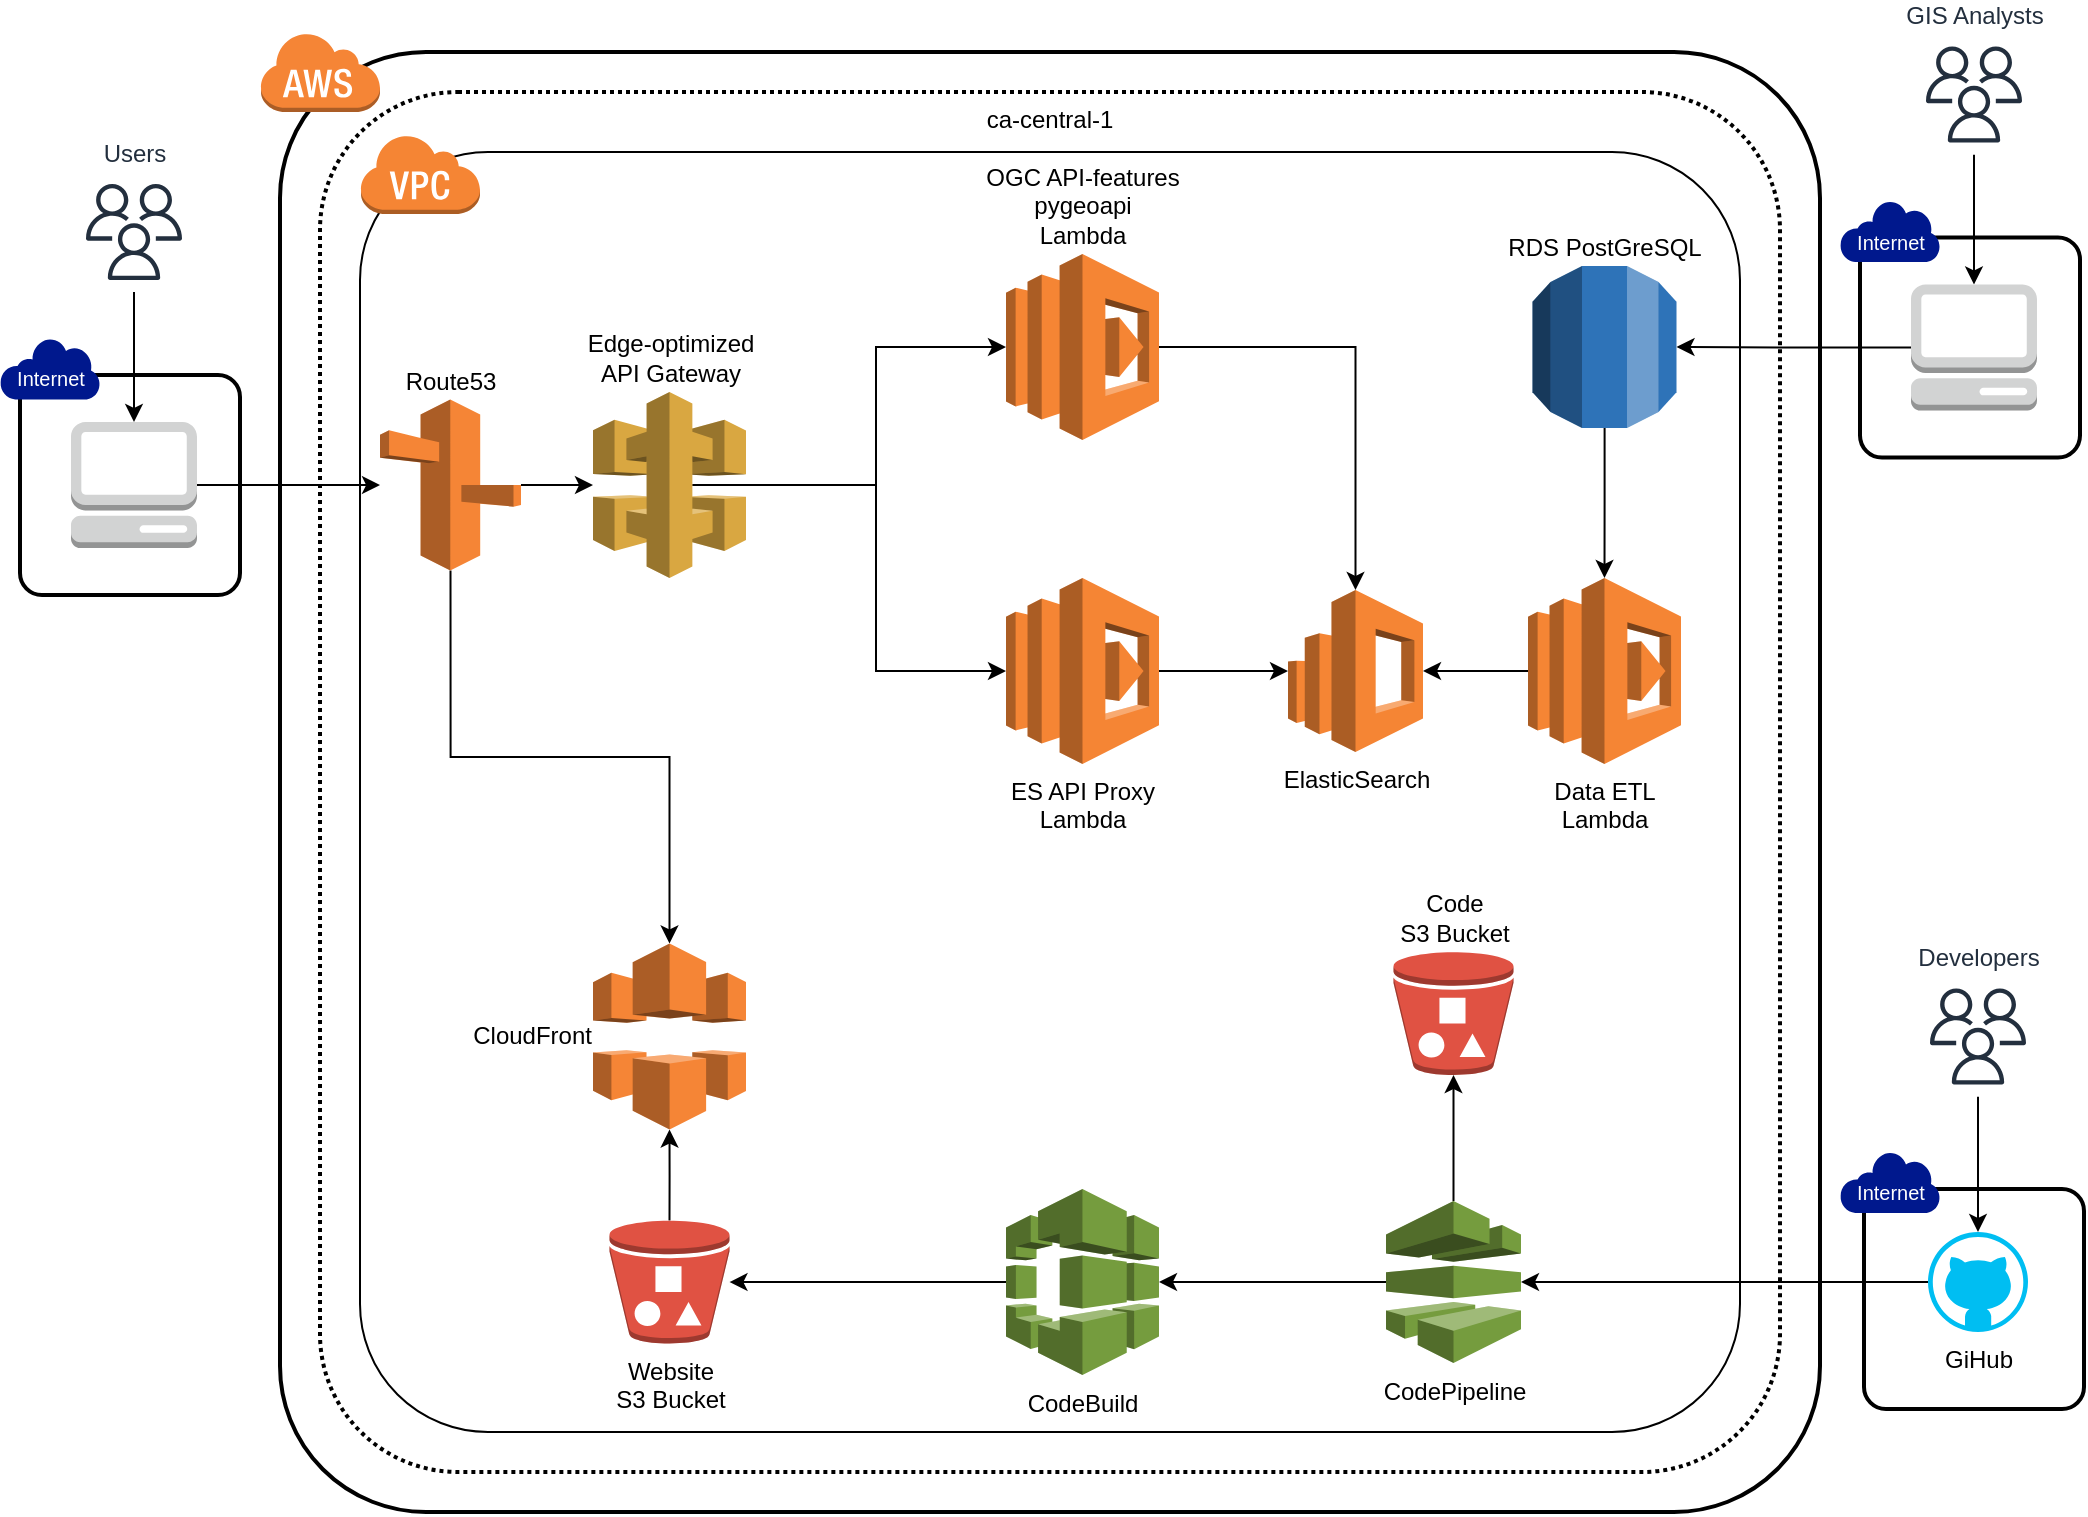 <mxfile version="13.5.7" type="device"><diagram id="Ht1M8jgEwFfnCIfOTk4-" name="Page-1"><mxGraphModel dx="1106" dy="1003" grid="1" gridSize="10" guides="1" tooltips="1" connect="1" arrows="1" fold="1" page="1" pageScale="1" pageWidth="1100" pageHeight="850" math="0" shadow="0"><root><mxCell id="0"/><mxCell id="1" parent="0"/><mxCell id="vgi9_dhA5AbBSkFphXG9-14" value="" style="rounded=1;arcSize=10;dashed=0;fillColor=none;gradientColor=none;strokeWidth=2;" vertex="1" parent="1"><mxGeometry x="962" y="648.5" width="110" height="110" as="geometry"/></mxCell><mxCell id="vgi9_dhA5AbBSkFphXG9-10" value="" style="rounded=1;arcSize=10;dashed=0;fillColor=none;gradientColor=none;strokeWidth=2;" vertex="1" parent="1"><mxGeometry x="960" y="172.75" width="110" height="110" as="geometry"/></mxCell><mxCell id="FZH1CaWembbzbwTOkasY-1" value="ca-central-1" style="rounded=1;arcSize=10;dashed=1;fillColor=none;gradientColor=none;dashPattern=1 1;strokeWidth=2;verticalAlign=top;" parent="1" vertex="1"><mxGeometry x="190" y="100" width="730" height="690" as="geometry"/></mxCell><mxCell id="FZH1CaWembbzbwTOkasY-2" value="" style="rounded=1;arcSize=10;dashed=0;fillColor=none;gradientColor=none;strokeWidth=2;" parent="1" vertex="1"><mxGeometry x="170" y="80" width="770" height="730" as="geometry"/></mxCell><mxCell id="vgi9_dhA5AbBSkFphXG9-6" value="" style="rounded=1;arcSize=10;dashed=0;fillColor=none;gradientColor=none;strokeWidth=1;" vertex="1" parent="1"><mxGeometry x="210" y="130" width="690" height="640" as="geometry"/></mxCell><mxCell id="nx9IIVfp6BOKspy8PAZz-23" style="edgeStyle=orthogonalEdgeStyle;rounded=0;orthogonalLoop=1;jettySize=auto;html=1;" parent="1" source="nx9IIVfp6BOKspy8PAZz-5" target="nx9IIVfp6BOKspy8PAZz-7" edge="1"><mxGeometry relative="1" as="geometry"/></mxCell><mxCell id="nx9IIVfp6BOKspy8PAZz-5" value="RDS PostGreSQL" style="outlineConnect=0;dashed=0;verticalLabelPosition=top;verticalAlign=bottom;align=center;html=1;shape=mxgraph.aws3.rds;fillColor=#2E73B8;gradientColor=none;labelPosition=center;" parent="1" vertex="1"><mxGeometry x="796.25" y="187" width="72" height="81" as="geometry"/></mxCell><mxCell id="nx9IIVfp6BOKspy8PAZz-20" style="edgeStyle=orthogonalEdgeStyle;rounded=0;orthogonalLoop=1;jettySize=auto;html=1;exitX=0;exitY=0.5;exitDx=0;exitDy=0;exitPerimeter=0;" parent="1" source="nx9IIVfp6BOKspy8PAZz-7" target="nx9IIVfp6BOKspy8PAZz-10" edge="1"><mxGeometry relative="1" as="geometry"/></mxCell><mxCell id="nx9IIVfp6BOKspy8PAZz-7" value="Data ETL&lt;br&gt;Lambda" style="outlineConnect=0;dashed=0;verticalLabelPosition=bottom;verticalAlign=top;align=center;html=1;shape=mxgraph.aws3.lambda;fillColor=#F58534;gradientColor=none;" parent="1" vertex="1"><mxGeometry x="794" y="343" width="76.5" height="93" as="geometry"/></mxCell><mxCell id="nx9IIVfp6BOKspy8PAZz-25" style="edgeStyle=orthogonalEdgeStyle;rounded=0;orthogonalLoop=1;jettySize=auto;html=1;exitX=1;exitY=0.5;exitDx=0;exitDy=0;exitPerimeter=0;" parent="1" source="nx9IIVfp6BOKspy8PAZz-8" target="nx9IIVfp6BOKspy8PAZz-10" edge="1"><mxGeometry relative="1" as="geometry"/></mxCell><mxCell id="nx9IIVfp6BOKspy8PAZz-8" value="ES API Proxy&lt;br&gt;Lambda&lt;br&gt;" style="outlineConnect=0;dashed=0;verticalLabelPosition=bottom;verticalAlign=top;align=center;html=1;shape=mxgraph.aws3.lambda;fillColor=#F58534;gradientColor=none;" parent="1" vertex="1"><mxGeometry x="533" y="343" width="76.5" height="93" as="geometry"/></mxCell><mxCell id="nx9IIVfp6BOKspy8PAZz-24" style="edgeStyle=orthogonalEdgeStyle;rounded=0;orthogonalLoop=1;jettySize=auto;html=1;exitX=0.65;exitY=0.5;exitDx=0;exitDy=0;exitPerimeter=0;" parent="1" source="nx9IIVfp6BOKspy8PAZz-9" target="nx9IIVfp6BOKspy8PAZz-8" edge="1"><mxGeometry relative="1" as="geometry"/></mxCell><mxCell id="nx9IIVfp6BOKspy8PAZz-37" style="edgeStyle=orthogonalEdgeStyle;rounded=0;orthogonalLoop=1;jettySize=auto;html=1;exitX=0.65;exitY=0.5;exitDx=0;exitDy=0;exitPerimeter=0;" parent="1" source="nx9IIVfp6BOKspy8PAZz-9" target="nx9IIVfp6BOKspy8PAZz-35" edge="1"><mxGeometry relative="1" as="geometry"/></mxCell><mxCell id="nx9IIVfp6BOKspy8PAZz-9" value="Edge-optimized&lt;br&gt;API Gateway" style="outlineConnect=0;dashed=0;verticalLabelPosition=top;verticalAlign=bottom;align=center;html=1;shape=mxgraph.aws3.api_gateway;fillColor=#D9A741;gradientColor=none;labelPosition=center;" parent="1" vertex="1"><mxGeometry x="326.5" y="250" width="76.5" height="93" as="geometry"/></mxCell><mxCell id="nx9IIVfp6BOKspy8PAZz-10" value="ElasticSearch" style="outlineConnect=0;dashed=0;verticalLabelPosition=bottom;verticalAlign=top;align=center;html=1;shape=mxgraph.aws3.elasticsearch_service;fillColor=#F58534;gradientColor=none;labelPosition=center;" parent="1" vertex="1"><mxGeometry x="674" y="349" width="67.5" height="81" as="geometry"/></mxCell><mxCell id="nx9IIVfp6BOKspy8PAZz-30" value="" style="edgeStyle=orthogonalEdgeStyle;rounded=0;orthogonalLoop=1;jettySize=auto;html=1;" parent="1" source="nx9IIVfp6BOKspy8PAZz-28" target="nx9IIVfp6BOKspy8PAZz-9" edge="1"><mxGeometry relative="1" as="geometry"><mxPoint x="281.25" y="430" as="targetPoint"/></mxGeometry></mxCell><mxCell id="nx9IIVfp6BOKspy8PAZz-50" style="edgeStyle=orthogonalEdgeStyle;rounded=0;orthogonalLoop=1;jettySize=auto;html=1;exitX=0.5;exitY=1;exitDx=0;exitDy=0;exitPerimeter=0;" parent="1" source="nx9IIVfp6BOKspy8PAZz-28" target="nx9IIVfp6BOKspy8PAZz-49" edge="1"><mxGeometry relative="1" as="geometry"/></mxCell><mxCell id="nx9IIVfp6BOKspy8PAZz-28" value="Route53" style="outlineConnect=0;dashed=0;verticalLabelPosition=top;verticalAlign=bottom;align=center;html=1;shape=mxgraph.aws3.route_53;fillColor=#F58536;gradientColor=none;labelPosition=center;" parent="1" vertex="1"><mxGeometry x="220" y="253.75" width="70.5" height="85.5" as="geometry"/></mxCell><mxCell id="nx9IIVfp6BOKspy8PAZz-36" style="edgeStyle=orthogonalEdgeStyle;rounded=0;orthogonalLoop=1;jettySize=auto;html=1;exitX=1;exitY=0.5;exitDx=0;exitDy=0;exitPerimeter=0;" parent="1" source="nx9IIVfp6BOKspy8PAZz-35" target="nx9IIVfp6BOKspy8PAZz-10" edge="1"><mxGeometry relative="1" as="geometry"/></mxCell><mxCell id="nx9IIVfp6BOKspy8PAZz-35" value="OGC API-features&lt;br&gt;pygeoapi&lt;br&gt;Lambda" style="outlineConnect=0;dashed=0;verticalLabelPosition=top;verticalAlign=bottom;align=center;html=1;shape=mxgraph.aws3.lambda;fillColor=#F58534;gradientColor=none;labelPosition=center;" parent="1" vertex="1"><mxGeometry x="533" y="181" width="76.5" height="93" as="geometry"/></mxCell><mxCell id="nx9IIVfp6BOKspy8PAZz-40" value="" style="edgeStyle=orthogonalEdgeStyle;rounded=0;orthogonalLoop=1;jettySize=auto;html=1;" parent="1" source="2" target="nx9IIVfp6BOKspy8PAZz-28" edge="1"><mxGeometry relative="1" as="geometry"><mxPoint x="123.858" y="296.3" as="sourcePoint"/></mxGeometry></mxCell><mxCell id="nx9IIVfp6BOKspy8PAZz-44" value="" style="edgeStyle=orthogonalEdgeStyle;rounded=0;orthogonalLoop=1;jettySize=auto;html=1;entryX=0.5;entryY=0;entryDx=0;entryDy=0;entryPerimeter=0;" parent="1" source="nx9IIVfp6BOKspy8PAZz-42" target="2" edge="1"><mxGeometry relative="1" as="geometry"><mxPoint x="71.9" y="268" as="targetPoint"/></mxGeometry></mxCell><mxCell id="nx9IIVfp6BOKspy8PAZz-42" value="Users" style="outlineConnect=0;fontColor=#232F3E;gradientColor=none;strokeColor=#232F3E;fillColor=#ffffff;dashed=0;verticalLabelPosition=top;verticalAlign=bottom;align=center;html=1;fontSize=12;fontStyle=0;aspect=fixed;shape=mxgraph.aws4.resourceIcon;resIcon=mxgraph.aws4.users;labelPosition=center;" parent="1" vertex="1"><mxGeometry x="67" y="140" width="60" height="60" as="geometry"/></mxCell><mxCell id="nx9IIVfp6BOKspy8PAZz-51" style="edgeStyle=orthogonalEdgeStyle;rounded=0;orthogonalLoop=1;jettySize=auto;html=1;exitX=0.5;exitY=0;exitDx=0;exitDy=0;exitPerimeter=0;" parent="1" source="nx9IIVfp6BOKspy8PAZz-48" target="nx9IIVfp6BOKspy8PAZz-49" edge="1"><mxGeometry relative="1" as="geometry"/></mxCell><mxCell id="nx9IIVfp6BOKspy8PAZz-48" value="Website&lt;br&gt;S3 Bucket" style="outlineConnect=0;dashed=0;verticalLabelPosition=bottom;verticalAlign=top;align=center;html=1;shape=mxgraph.aws3.bucket_with_objects;fillColor=#E05243;gradientColor=none;" parent="1" vertex="1"><mxGeometry x="334.75" y="664.25" width="60" height="61.5" as="geometry"/></mxCell><mxCell id="nx9IIVfp6BOKspy8PAZz-49" value="CloudFront" style="outlineConnect=0;dashed=0;verticalLabelPosition=middle;verticalAlign=middle;align=right;html=1;shape=mxgraph.aws3.cloudfront;fillColor=#F58536;gradientColor=none;labelPosition=left;" parent="1" vertex="1"><mxGeometry x="326.5" y="525.75" width="76.5" height="93" as="geometry"/></mxCell><mxCell id="nx9IIVfp6BOKspy8PAZz-59" style="edgeStyle=orthogonalEdgeStyle;rounded=0;orthogonalLoop=1;jettySize=auto;html=1;exitX=0;exitY=0.5;exitDx=0;exitDy=0;exitPerimeter=0;" parent="1" source="nx9IIVfp6BOKspy8PAZz-52" target="nx9IIVfp6BOKspy8PAZz-48" edge="1"><mxGeometry relative="1" as="geometry"/></mxCell><mxCell id="nx9IIVfp6BOKspy8PAZz-52" value="CodeBuild" style="outlineConnect=0;dashed=0;verticalLabelPosition=bottom;verticalAlign=top;align=center;html=1;shape=mxgraph.aws3.codebuild;fillColor=#759C3E;gradientColor=none;" parent="1" vertex="1"><mxGeometry x="533" y="648.5" width="76.5" height="93" as="geometry"/></mxCell><mxCell id="nx9IIVfp6BOKspy8PAZz-56" style="edgeStyle=orthogonalEdgeStyle;rounded=0;orthogonalLoop=1;jettySize=auto;html=1;exitX=0;exitY=0.5;exitDx=0;exitDy=0;exitPerimeter=0;" parent="1" source="nx9IIVfp6BOKspy8PAZz-53" target="nx9IIVfp6BOKspy8PAZz-52" edge="1"><mxGeometry relative="1" as="geometry"/></mxCell><mxCell id="nx9IIVfp6BOKspy8PAZz-58" style="edgeStyle=orthogonalEdgeStyle;rounded=0;orthogonalLoop=1;jettySize=auto;html=1;exitX=0.5;exitY=0;exitDx=0;exitDy=0;exitPerimeter=0;" parent="1" source="nx9IIVfp6BOKspy8PAZz-53" target="nx9IIVfp6BOKspy8PAZz-57" edge="1"><mxGeometry relative="1" as="geometry"/></mxCell><mxCell id="nx9IIVfp6BOKspy8PAZz-53" value="CodePipeline" style="outlineConnect=0;dashed=0;verticalLabelPosition=bottom;verticalAlign=top;align=center;html=1;shape=mxgraph.aws3.codepipeline;fillColor=#759C3E;gradientColor=none;" parent="1" vertex="1"><mxGeometry x="723" y="654.5" width="67.5" height="81" as="geometry"/></mxCell><mxCell id="nx9IIVfp6BOKspy8PAZz-55" style="edgeStyle=orthogonalEdgeStyle;rounded=0;orthogonalLoop=1;jettySize=auto;html=1;exitX=0;exitY=0.5;exitDx=0;exitDy=0;exitPerimeter=0;" parent="1" source="nx9IIVfp6BOKspy8PAZz-54" target="nx9IIVfp6BOKspy8PAZz-53" edge="1"><mxGeometry relative="1" as="geometry"/></mxCell><mxCell id="nx9IIVfp6BOKspy8PAZz-54" value="GiHub" style="verticalLabelPosition=bottom;html=1;verticalAlign=top;align=center;strokeColor=none;fillColor=#00BEF2;shape=mxgraph.azure.github_code;pointerEvents=1;" parent="1" vertex="1"><mxGeometry x="994" y="670" width="50" height="50" as="geometry"/></mxCell><mxCell id="nx9IIVfp6BOKspy8PAZz-57" value="Code&lt;br&gt;S3 Bucket" style="outlineConnect=0;dashed=0;verticalLabelPosition=top;verticalAlign=bottom;align=center;html=1;shape=mxgraph.aws3.bucket_with_objects;fillColor=#E05243;gradientColor=none;labelPosition=center;" parent="1" vertex="1"><mxGeometry x="726.75" y="530" width="60" height="61.5" as="geometry"/></mxCell><mxCell id="nx9IIVfp6BOKspy8PAZz-64" value="" style="edgeStyle=orthogonalEdgeStyle;rounded=0;orthogonalLoop=1;jettySize=auto;html=1;" parent="1" source="nx9IIVfp6BOKspy8PAZz-63" target="nx9IIVfp6BOKspy8PAZz-54" edge="1"><mxGeometry relative="1" as="geometry"/></mxCell><mxCell id="nx9IIVfp6BOKspy8PAZz-63" value="Developers" style="outlineConnect=0;fontColor=#232F3E;gradientColor=none;strokeColor=#232F3E;fillColor=#ffffff;dashed=0;verticalLabelPosition=top;verticalAlign=bottom;align=center;html=1;fontSize=12;fontStyle=0;aspect=fixed;shape=mxgraph.aws4.resourceIcon;resIcon=mxgraph.aws4.users;labelPosition=center;" parent="1" vertex="1"><mxGeometry x="989" y="542.25" width="60" height="60" as="geometry"/></mxCell><mxCell id="FZH1CaWembbzbwTOkasY-3" value="" style="dashed=0;html=1;shape=mxgraph.aws3.cloud;fillColor=#F58536;gradientColor=none;dashed=0;" parent="1" vertex="1"><mxGeometry x="160" y="70" width="60" height="40" as="geometry"/></mxCell><mxCell id="2" value="" style="outlineConnect=0;dashed=0;verticalLabelPosition=bottom;verticalAlign=top;align=center;html=1;shape=mxgraph.aws3.management_console;fillColor=#D2D3D3;gradientColor=none;" parent="1" vertex="1"><mxGeometry x="65.5" y="265" width="63" height="63" as="geometry"/></mxCell><mxCell id="vgi9_dhA5AbBSkFphXG9-3" value="" style="rounded=1;arcSize=10;dashed=0;fillColor=none;gradientColor=none;strokeWidth=2;" vertex="1" parent="1"><mxGeometry x="40" y="241.5" width="110" height="110" as="geometry"/></mxCell><mxCell id="vgi9_dhA5AbBSkFphXG9-4" value="Internet" style="aspect=fixed;pointerEvents=1;shadow=0;dashed=0;html=1;strokeColor=none;labelPosition=center;verticalLabelPosition=middle;verticalAlign=middle;align=center;fillColor=#00188D;shape=mxgraph.mscae.enterprise.internet;fontColor=#FFFFFF;fontSize=10;spacingTop=10;" vertex="1" parent="1"><mxGeometry x="30" y="222.75" width="50" height="31" as="geometry"/></mxCell><mxCell id="vgi9_dhA5AbBSkFphXG9-5" value="" style="outlineConnect=0;dashed=0;verticalLabelPosition=bottom;verticalAlign=top;align=center;html=1;shape=mxgraph.aws3.virtual_private_cloud;fillColor=#F58534;gradientColor=none;fontSize=10;fontColor=#FFFFFF;" vertex="1" parent="1"><mxGeometry x="210" y="121" width="60" height="40" as="geometry"/></mxCell><mxCell id="vgi9_dhA5AbBSkFphXG9-7" value="" style="edgeStyle=orthogonalEdgeStyle;rounded=0;orthogonalLoop=1;jettySize=auto;html=1;entryX=0.5;entryY=0;entryDx=0;entryDy=0;entryPerimeter=0;" edge="1" parent="1" source="vgi9_dhA5AbBSkFphXG9-8" target="vgi9_dhA5AbBSkFphXG9-9"><mxGeometry relative="1" as="geometry"><mxPoint x="991.9" y="199.25" as="targetPoint"/></mxGeometry></mxCell><mxCell id="vgi9_dhA5AbBSkFphXG9-8" value="GIS Analysts&lt;br&gt;" style="outlineConnect=0;fontColor=#232F3E;gradientColor=none;strokeColor=#232F3E;fillColor=#ffffff;dashed=0;verticalLabelPosition=top;verticalAlign=bottom;align=center;html=1;fontSize=12;fontStyle=0;aspect=fixed;shape=mxgraph.aws4.resourceIcon;resIcon=mxgraph.aws4.users;labelPosition=center;" vertex="1" parent="1"><mxGeometry x="987" y="71.25" width="60" height="60" as="geometry"/></mxCell><mxCell id="vgi9_dhA5AbBSkFphXG9-9" value="" style="outlineConnect=0;dashed=0;verticalLabelPosition=bottom;verticalAlign=top;align=center;html=1;shape=mxgraph.aws3.management_console;fillColor=#D2D3D3;gradientColor=none;" vertex="1" parent="1"><mxGeometry x="985.5" y="196.25" width="63" height="63" as="geometry"/></mxCell><mxCell id="vgi9_dhA5AbBSkFphXG9-11" value="Internet" style="aspect=fixed;pointerEvents=1;shadow=0;dashed=0;html=1;strokeColor=none;labelPosition=center;verticalLabelPosition=middle;verticalAlign=middle;align=center;fillColor=#00188D;shape=mxgraph.mscae.enterprise.internet;fontColor=#FFFFFF;fontSize=10;spacingTop=10;" vertex="1" parent="1"><mxGeometry x="950" y="154" width="50" height="31" as="geometry"/></mxCell><mxCell id="vgi9_dhA5AbBSkFphXG9-13" value="" style="edgeStyle=orthogonalEdgeStyle;rounded=0;orthogonalLoop=1;jettySize=auto;html=1;entryX=1;entryY=0.5;entryDx=0;entryDy=0;entryPerimeter=0;exitX=0;exitY=0.5;exitDx=0;exitDy=0;exitPerimeter=0;" edge="1" parent="1" source="vgi9_dhA5AbBSkFphXG9-9" target="nx9IIVfp6BOKspy8PAZz-5"><mxGeometry relative="1" as="geometry"><mxPoint x="990" y="210" as="sourcePoint"/><mxPoint x="230" y="306.6" as="targetPoint"/></mxGeometry></mxCell><mxCell id="vgi9_dhA5AbBSkFphXG9-15" value="Internet" style="aspect=fixed;pointerEvents=1;shadow=0;dashed=0;html=1;strokeColor=none;labelPosition=center;verticalLabelPosition=middle;verticalAlign=middle;align=center;fillColor=#00188D;shape=mxgraph.mscae.enterprise.internet;fontColor=#FFFFFF;fontSize=10;spacingTop=10;" vertex="1" parent="1"><mxGeometry x="950" y="629.5" width="50" height="31" as="geometry"/></mxCell></root></mxGraphModel></diagram></mxfile>